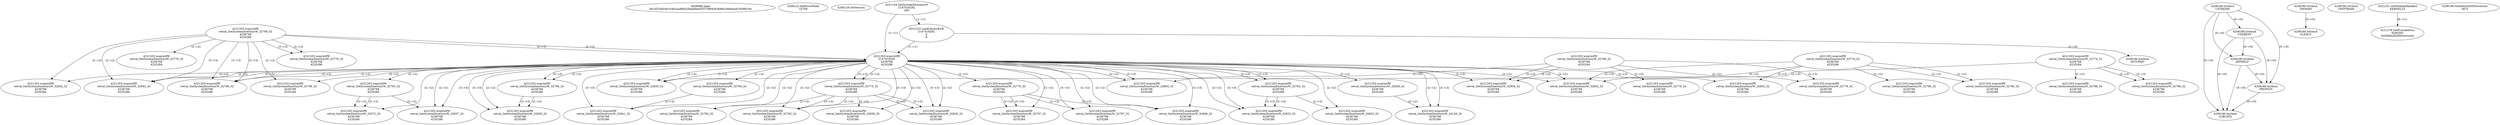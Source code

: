 // Global SCDG with merge call
digraph {
	0 [label="4208088.main
30c2f230e5401b4b1ea8fb425dadf4e453575884303b9fa2066e6a91859f016e"]
	1 [label="4208123.SetErrorMode
32769"]
	2 [label="4208129.GetVersion
"]
	3 [label="4221144.GetSystemDirectoryW
2147416292
260"]
	4 [label="4221203.wsprintfW
retval_GetSystemDirectoryW_32769_32
4236768
4235286"]
	5 [label="4221223.LoadLibraryExW
2147416292
0
8"]
	3 -> 5 [label="(1-->1)"]
	6 [label="4208180.lstrlenA
UXTHEME"]
	7 [label="4221203.wsprintfW
2147416292
4236768
4235286"]
	3 -> 7 [label="(1-->1)"]
	5 -> 7 [label="(1-->1)"]
	4 -> 7 [label="(2-->2)"]
	4 -> 7 [label="(3-->3)"]
	8 [label="4208180.lstrlenA
USERENV"]
	6 -> 8 [label="(0-->0)"]
	9 [label="4208180.lstrlenA
SETUPAPI"]
	5 -> 9 [label="(3-->0)"]
	10 [label="4208180.lstrlenA
APPHELP"]
	6 -> 10 [label="(0-->0)"]
	8 -> 10 [label="(0-->0)"]
	11 [label="4221203.wsprintfW
retval_GetSystemDirectoryW_32932_32
4236768
4235284"]
	4 -> 11 [label="(2-->2)"]
	7 -> 11 [label="(2-->2)"]
	12 [label="4208180.lstrlenA
PROPSYS"]
	6 -> 12 [label="(0-->0)"]
	8 -> 12 [label="(0-->0)"]
	10 -> 12 [label="(0-->0)"]
	13 [label="4208180.lstrlenA
DWMAPI"]
	14 [label="4208180.lstrlenA
CRYPTBASE"]
	15 [label="4208180.lstrlenA
OLEACC"]
	13 -> 15 [label="(0-->0)"]
	16 [label="4208180.lstrlenA
CLBCATQ"]
	6 -> 16 [label="(0-->0)"]
	8 -> 16 [label="(0-->0)"]
	10 -> 16 [label="(0-->0)"]
	12 -> 16 [label="(0-->0)"]
	17 [label="4221203.wsprintfW
retval_GetSystemDirectoryW_32776_32
4236768
4235286"]
	4 -> 17 [label="(2-->2)"]
	4 -> 17 [label="(3-->3)"]
	18 [label="4221203.wsprintfW
retval_GetSystemDirectoryW_32843_32
4236768
4235286"]
	4 -> 18 [label="(2-->2)"]
	7 -> 18 [label="(2-->2)"]
	4 -> 18 [label="(3-->3)"]
	7 -> 18 [label="(3-->3)"]
	19 [label="4221251.GetModuleHandleA
KERNEL32"]
	20 [label="4221278.GetProcAddress
6295592
SetDefaultDllDirectories"]
	19 -> 20 [label="(0-->1)"]
	21 [label="4208166.SetDefaultDllDirectories
3072"]
	22 [label="4221203.wsprintfW
retval_GetSystemDirectoryW_32928_32
4236768
4235284"]
	7 -> 22 [label="(2-->2)"]
	23 [label="4221203.wsprintfW
retval_GetSystemDirectoryW_34128_32
4236768
4235286"]
	7 -> 23 [label="(2-->2)"]
	22 -> 23 [label="(2-->2)"]
	7 -> 23 [label="(3-->3)"]
	24 [label="4221203.wsprintfW
retval_GetSystemDirectoryW_32793_32
4236768
4235284"]
	7 -> 24 [label="(2-->2)"]
	25 [label="4221203.wsprintfW
retval_GetSystemDirectoryW_33072_32
4236768
4235284"]
	7 -> 25 [label="(2-->2)"]
	24 -> 25 [label="(2-->2)"]
	24 -> 25 [label="(3-->3)"]
	26 [label="4221203.wsprintfW
retval_GetSystemDirectoryW_32776_32
4236768
4235284"]
	4 -> 26 [label="(2-->2)"]
	27 [label="4221203.wsprintfW
retval_GetSystemDirectoryW_32769_32
4236768
4235284"]
	28 [label="4221203.wsprintfW
retval_GetSystemDirectoryW_32779_32
4236768
4235284"]
	27 -> 28 [label="(2-->2)"]
	27 -> 28 [label="(3-->3)"]
	29 [label="4221203.wsprintfW
retval_GetSystemDirectoryW_32779_32
4236768
4235286"]
	27 -> 29 [label="(2-->2)"]
	30 [label="4221203.wsprintfW
retval_GetSystemDirectoryW_32774_32
4236768
4235286"]
	31 [label="4221203.wsprintfW
retval_GetSystemDirectoryW_32790_32
4236768
4235286"]
	30 -> 31 [label="(2-->2)"]
	30 -> 31 [label="(3-->3)"]
	32 [label="4221203.wsprintfW
retval_GetSystemDirectoryW_32775_32
4236768
4235286"]
	7 -> 32 [label="(2-->2)"]
	7 -> 32 [label="(3-->3)"]
	33 [label="4221203.wsprintfW
retval_GetSystemDirectoryW_32792_32
4236768
4235286"]
	7 -> 33 [label="(2-->2)"]
	32 -> 33 [label="(2-->2)"]
	7 -> 33 [label="(3-->3)"]
	32 -> 33 [label="(3-->3)"]
	34 [label="4221203.wsprintfW
retval_GetSystemDirectoryW_32774_32
4236768
4235284"]
	35 [label="4221203.wsprintfW
retval_GetSystemDirectoryW_32796_32
4236768
4235286"]
	34 -> 35 [label="(2-->2)"]
	36 [label="4221203.wsprintfW
retval_GetSystemDirectoryW_32790_32
4236768
4235284"]
	30 -> 36 [label="(2-->2)"]
	37 [label="4221203.wsprintfW
retval_GetSystemDirectoryW_32775_32
4236768
4235284"]
	7 -> 37 [label="(2-->2)"]
	38 [label="4221203.wsprintfW
retval_GetSystemDirectoryW_32797_32
4236768
4235286"]
	7 -> 38 [label="(2-->2)"]
	37 -> 38 [label="(2-->2)"]
	7 -> 38 [label="(3-->3)"]
	39 [label="4221203.wsprintfW
retval_GetSystemDirectoryW_32792_32
4236768
4235284"]
	7 -> 39 [label="(2-->2)"]
	32 -> 39 [label="(2-->2)"]
	40 [label="4221203.wsprintfW
retval_GetSystemDirectoryW_32796_32
4236768
4235284"]
	34 -> 40 [label="(2-->2)"]
	34 -> 40 [label="(3-->3)"]
	41 [label="4221203.wsprintfW
retval_GetSystemDirectoryW_32799_32
4236768
4235286"]
	4 -> 41 [label="(2-->2)"]
	7 -> 41 [label="(2-->2)"]
	4 -> 41 [label="(3-->3)"]
	7 -> 41 [label="(3-->3)"]
	42 [label="4221203.wsprintfW
retval_GetSystemDirectoryW_32797_32
4236768
4235284"]
	7 -> 42 [label="(2-->2)"]
	37 -> 42 [label="(2-->2)"]
	37 -> 42 [label="(3-->3)"]
	43 [label="4221203.wsprintfW
retval_GetSystemDirectoryW_32804_32
4236768
4235286"]
	7 -> 43 [label="(2-->2)"]
	27 -> 43 [label="(2-->2)"]
	7 -> 43 [label="(3-->3)"]
	44 [label="4221203.wsprintfW
retval_GetSystemDirectoryW_32799_32
4236768
4235284"]
	4 -> 44 [label="(2-->2)"]
	7 -> 44 [label="(2-->2)"]
	45 [label="4221203.wsprintfW
retval_GetSystemDirectoryW_32804_32
4236768
4235284"]
	7 -> 45 [label="(2-->2)"]
	27 -> 45 [label="(2-->2)"]
	27 -> 45 [label="(3-->3)"]
	46 [label="4221203.wsprintfW
retval_GetSystemDirectoryW_32830_32
4236768
4235286"]
	7 -> 46 [label="(2-->2)"]
	32 -> 46 [label="(2-->2)"]
	7 -> 46 [label="(3-->3)"]
	32 -> 46 [label="(3-->3)"]
	47 [label="4221203.wsprintfW
retval_GetSystemDirectoryW_32793_32
4236768
4235286"]
	7 -> 47 [label="(2-->2)"]
	7 -> 47 [label="(3-->3)"]
	48 [label="4221203.wsprintfW
retval_GetSystemDirectoryW_32833_32
4236768
4235286"]
	7 -> 48 [label="(2-->2)"]
	47 -> 48 [label="(2-->2)"]
	7 -> 48 [label="(3-->3)"]
	47 -> 48 [label="(3-->3)"]
	49 [label="4221203.wsprintfW
retval_GetSystemDirectoryW_32832_32
4236768
4235286"]
	7 -> 49 [label="(2-->2)"]
	30 -> 49 [label="(2-->2)"]
	7 -> 49 [label="(3-->3)"]
	30 -> 49 [label="(3-->3)"]
	50 [label="4221203.wsprintfW
retval_GetSystemDirectoryW_32830_32
4236768
4235284"]
	7 -> 50 [label="(2-->2)"]
	32 -> 50 [label="(2-->2)"]
	51 [label="4221203.wsprintfW
retval_GetSystemDirectoryW_32794_32
4236768
4235286"]
	7 -> 51 [label="(2-->2)"]
	7 -> 51 [label="(3-->3)"]
	52 [label="4221203.wsprintfW
retval_GetSystemDirectoryW_32839_32
4236768
4235286"]
	7 -> 52 [label="(2-->2)"]
	51 -> 52 [label="(2-->2)"]
	7 -> 52 [label="(3-->3)"]
	51 -> 52 [label="(3-->3)"]
	53 [label="4221203.wsprintfW
retval_GetSystemDirectoryW_32832_32
4236768
4235284"]
	7 -> 53 [label="(2-->2)"]
	30 -> 53 [label="(2-->2)"]
	54 [label="4221203.wsprintfW
retval_GetSystemDirectoryW_32837_32
4236768
4235286"]
	7 -> 54 [label="(2-->2)"]
	24 -> 54 [label="(2-->2)"]
	7 -> 54 [label="(3-->3)"]
	55 [label="4221203.wsprintfW
retval_GetSystemDirectoryW_32833_32
4236768
4235284"]
	7 -> 55 [label="(2-->2)"]
	47 -> 55 [label="(2-->2)"]
	56 [label="4221203.wsprintfW
retval_GetSystemDirectoryW_32794_32
4236768
4235284"]
	7 -> 56 [label="(2-->2)"]
	57 [label="4221203.wsprintfW
retval_GetSystemDirectoryW_32841_32
4236768
4235286"]
	7 -> 57 [label="(2-->2)"]
	56 -> 57 [label="(2-->2)"]
	7 -> 57 [label="(3-->3)"]
	58 [label="4221203.wsprintfW
retval_GetSystemDirectoryW_32850_32
4236768
4235286"]
	7 -> 58 [label="(2-->2)"]
	34 -> 58 [label="(2-->2)"]
	7 -> 58 [label="(3-->3)"]
	59 [label="4221203.wsprintfW
retval_GetSystemDirectoryW_32846_32
4236768
4235286"]
	7 -> 59 [label="(2-->2)"]
	37 -> 59 [label="(2-->2)"]
	7 -> 59 [label="(3-->3)"]
}
